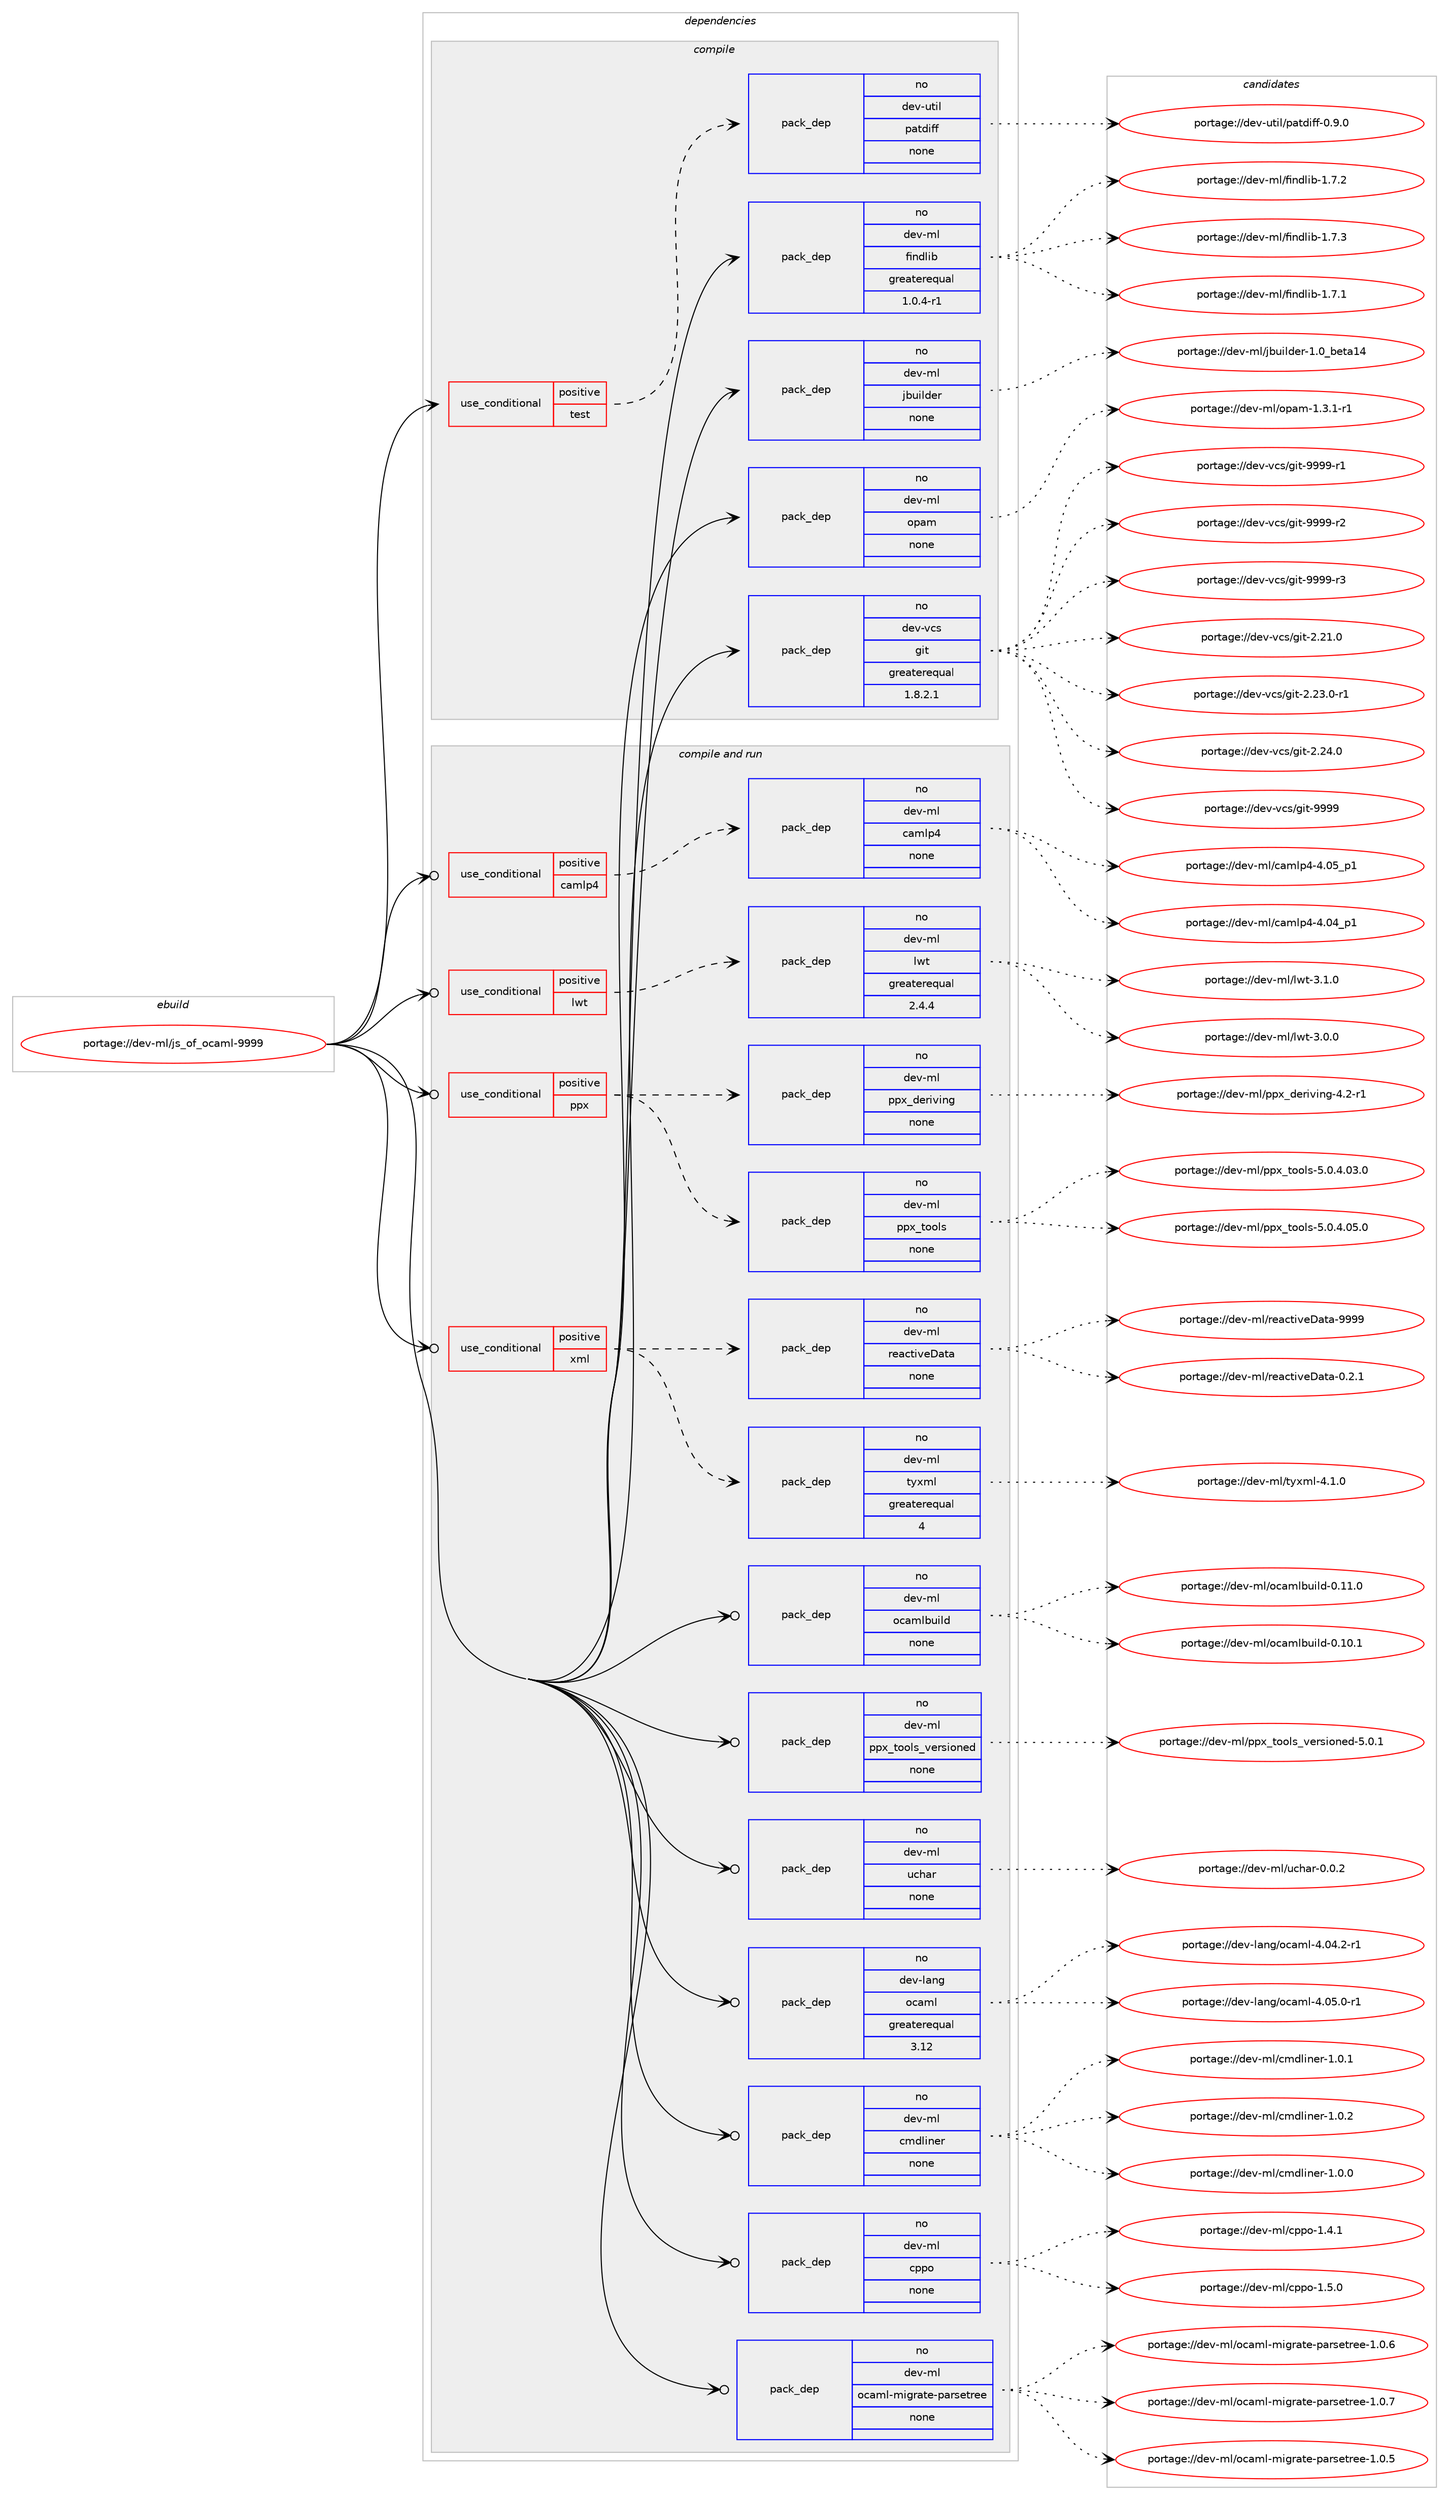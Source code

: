 digraph prolog {

# *************
# Graph options
# *************

newrank=true;
concentrate=true;
compound=true;
graph [rankdir=LR,fontname=Helvetica,fontsize=10,ranksep=1.5];#, ranksep=2.5, nodesep=0.2];
edge  [arrowhead=vee];
node  [fontname=Helvetica,fontsize=10];

# **********
# The ebuild
# **********

subgraph cluster_leftcol {
color=gray;
rank=same;
label=<<i>ebuild</i>>;
id [label="portage://dev-ml/js_of_ocaml-9999", color=red, width=4, href="../dev-ml/js_of_ocaml-9999.svg"];
}

# ****************
# The dependencies
# ****************

subgraph cluster_midcol {
color=gray;
label=<<i>dependencies</i>>;
subgraph cluster_compile {
fillcolor="#eeeeee";
style=filled;
label=<<i>compile</i>>;
subgraph cond22390 {
dependency106515 [label=<<TABLE BORDER="0" CELLBORDER="1" CELLSPACING="0" CELLPADDING="4"><TR><TD ROWSPAN="3" CELLPADDING="10">use_conditional</TD></TR><TR><TD>positive</TD></TR><TR><TD>test</TD></TR></TABLE>>, shape=none, color=red];
subgraph pack80981 {
dependency106516 [label=<<TABLE BORDER="0" CELLBORDER="1" CELLSPACING="0" CELLPADDING="4" WIDTH="220"><TR><TD ROWSPAN="6" CELLPADDING="30">pack_dep</TD></TR><TR><TD WIDTH="110">no</TD></TR><TR><TD>dev-util</TD></TR><TR><TD>patdiff</TD></TR><TR><TD>none</TD></TR><TR><TD></TD></TR></TABLE>>, shape=none, color=blue];
}
dependency106515:e -> dependency106516:w [weight=20,style="dashed",arrowhead="vee"];
}
id:e -> dependency106515:w [weight=20,style="solid",arrowhead="vee"];
subgraph pack80982 {
dependency106517 [label=<<TABLE BORDER="0" CELLBORDER="1" CELLSPACING="0" CELLPADDING="4" WIDTH="220"><TR><TD ROWSPAN="6" CELLPADDING="30">pack_dep</TD></TR><TR><TD WIDTH="110">no</TD></TR><TR><TD>dev-ml</TD></TR><TR><TD>findlib</TD></TR><TR><TD>greaterequal</TD></TR><TR><TD>1.0.4-r1</TD></TR></TABLE>>, shape=none, color=blue];
}
id:e -> dependency106517:w [weight=20,style="solid",arrowhead="vee"];
subgraph pack80983 {
dependency106518 [label=<<TABLE BORDER="0" CELLBORDER="1" CELLSPACING="0" CELLPADDING="4" WIDTH="220"><TR><TD ROWSPAN="6" CELLPADDING="30">pack_dep</TD></TR><TR><TD WIDTH="110">no</TD></TR><TR><TD>dev-ml</TD></TR><TR><TD>jbuilder</TD></TR><TR><TD>none</TD></TR><TR><TD></TD></TR></TABLE>>, shape=none, color=blue];
}
id:e -> dependency106518:w [weight=20,style="solid",arrowhead="vee"];
subgraph pack80984 {
dependency106519 [label=<<TABLE BORDER="0" CELLBORDER="1" CELLSPACING="0" CELLPADDING="4" WIDTH="220"><TR><TD ROWSPAN="6" CELLPADDING="30">pack_dep</TD></TR><TR><TD WIDTH="110">no</TD></TR><TR><TD>dev-ml</TD></TR><TR><TD>opam</TD></TR><TR><TD>none</TD></TR><TR><TD></TD></TR></TABLE>>, shape=none, color=blue];
}
id:e -> dependency106519:w [weight=20,style="solid",arrowhead="vee"];
subgraph pack80985 {
dependency106520 [label=<<TABLE BORDER="0" CELLBORDER="1" CELLSPACING="0" CELLPADDING="4" WIDTH="220"><TR><TD ROWSPAN="6" CELLPADDING="30">pack_dep</TD></TR><TR><TD WIDTH="110">no</TD></TR><TR><TD>dev-vcs</TD></TR><TR><TD>git</TD></TR><TR><TD>greaterequal</TD></TR><TR><TD>1.8.2.1</TD></TR></TABLE>>, shape=none, color=blue];
}
id:e -> dependency106520:w [weight=20,style="solid",arrowhead="vee"];
}
subgraph cluster_compileandrun {
fillcolor="#eeeeee";
style=filled;
label=<<i>compile and run</i>>;
subgraph cond22391 {
dependency106521 [label=<<TABLE BORDER="0" CELLBORDER="1" CELLSPACING="0" CELLPADDING="4"><TR><TD ROWSPAN="3" CELLPADDING="10">use_conditional</TD></TR><TR><TD>positive</TD></TR><TR><TD>camlp4</TD></TR></TABLE>>, shape=none, color=red];
subgraph pack80986 {
dependency106522 [label=<<TABLE BORDER="0" CELLBORDER="1" CELLSPACING="0" CELLPADDING="4" WIDTH="220"><TR><TD ROWSPAN="6" CELLPADDING="30">pack_dep</TD></TR><TR><TD WIDTH="110">no</TD></TR><TR><TD>dev-ml</TD></TR><TR><TD>camlp4</TD></TR><TR><TD>none</TD></TR><TR><TD></TD></TR></TABLE>>, shape=none, color=blue];
}
dependency106521:e -> dependency106522:w [weight=20,style="dashed",arrowhead="vee"];
}
id:e -> dependency106521:w [weight=20,style="solid",arrowhead="odotvee"];
subgraph cond22392 {
dependency106523 [label=<<TABLE BORDER="0" CELLBORDER="1" CELLSPACING="0" CELLPADDING="4"><TR><TD ROWSPAN="3" CELLPADDING="10">use_conditional</TD></TR><TR><TD>positive</TD></TR><TR><TD>lwt</TD></TR></TABLE>>, shape=none, color=red];
subgraph pack80987 {
dependency106524 [label=<<TABLE BORDER="0" CELLBORDER="1" CELLSPACING="0" CELLPADDING="4" WIDTH="220"><TR><TD ROWSPAN="6" CELLPADDING="30">pack_dep</TD></TR><TR><TD WIDTH="110">no</TD></TR><TR><TD>dev-ml</TD></TR><TR><TD>lwt</TD></TR><TR><TD>greaterequal</TD></TR><TR><TD>2.4.4</TD></TR></TABLE>>, shape=none, color=blue];
}
dependency106523:e -> dependency106524:w [weight=20,style="dashed",arrowhead="vee"];
}
id:e -> dependency106523:w [weight=20,style="solid",arrowhead="odotvee"];
subgraph cond22393 {
dependency106525 [label=<<TABLE BORDER="0" CELLBORDER="1" CELLSPACING="0" CELLPADDING="4"><TR><TD ROWSPAN="3" CELLPADDING="10">use_conditional</TD></TR><TR><TD>positive</TD></TR><TR><TD>ppx</TD></TR></TABLE>>, shape=none, color=red];
subgraph pack80988 {
dependency106526 [label=<<TABLE BORDER="0" CELLBORDER="1" CELLSPACING="0" CELLPADDING="4" WIDTH="220"><TR><TD ROWSPAN="6" CELLPADDING="30">pack_dep</TD></TR><TR><TD WIDTH="110">no</TD></TR><TR><TD>dev-ml</TD></TR><TR><TD>ppx_tools</TD></TR><TR><TD>none</TD></TR><TR><TD></TD></TR></TABLE>>, shape=none, color=blue];
}
dependency106525:e -> dependency106526:w [weight=20,style="dashed",arrowhead="vee"];
subgraph pack80989 {
dependency106527 [label=<<TABLE BORDER="0" CELLBORDER="1" CELLSPACING="0" CELLPADDING="4" WIDTH="220"><TR><TD ROWSPAN="6" CELLPADDING="30">pack_dep</TD></TR><TR><TD WIDTH="110">no</TD></TR><TR><TD>dev-ml</TD></TR><TR><TD>ppx_deriving</TD></TR><TR><TD>none</TD></TR><TR><TD></TD></TR></TABLE>>, shape=none, color=blue];
}
dependency106525:e -> dependency106527:w [weight=20,style="dashed",arrowhead="vee"];
}
id:e -> dependency106525:w [weight=20,style="solid",arrowhead="odotvee"];
subgraph cond22394 {
dependency106528 [label=<<TABLE BORDER="0" CELLBORDER="1" CELLSPACING="0" CELLPADDING="4"><TR><TD ROWSPAN="3" CELLPADDING="10">use_conditional</TD></TR><TR><TD>positive</TD></TR><TR><TD>xml</TD></TR></TABLE>>, shape=none, color=red];
subgraph pack80990 {
dependency106529 [label=<<TABLE BORDER="0" CELLBORDER="1" CELLSPACING="0" CELLPADDING="4" WIDTH="220"><TR><TD ROWSPAN="6" CELLPADDING="30">pack_dep</TD></TR><TR><TD WIDTH="110">no</TD></TR><TR><TD>dev-ml</TD></TR><TR><TD>tyxml</TD></TR><TR><TD>greaterequal</TD></TR><TR><TD>4</TD></TR></TABLE>>, shape=none, color=blue];
}
dependency106528:e -> dependency106529:w [weight=20,style="dashed",arrowhead="vee"];
subgraph pack80991 {
dependency106530 [label=<<TABLE BORDER="0" CELLBORDER="1" CELLSPACING="0" CELLPADDING="4" WIDTH="220"><TR><TD ROWSPAN="6" CELLPADDING="30">pack_dep</TD></TR><TR><TD WIDTH="110">no</TD></TR><TR><TD>dev-ml</TD></TR><TR><TD>reactiveData</TD></TR><TR><TD>none</TD></TR><TR><TD></TD></TR></TABLE>>, shape=none, color=blue];
}
dependency106528:e -> dependency106530:w [weight=20,style="dashed",arrowhead="vee"];
}
id:e -> dependency106528:w [weight=20,style="solid",arrowhead="odotvee"];
subgraph pack80992 {
dependency106531 [label=<<TABLE BORDER="0" CELLBORDER="1" CELLSPACING="0" CELLPADDING="4" WIDTH="220"><TR><TD ROWSPAN="6" CELLPADDING="30">pack_dep</TD></TR><TR><TD WIDTH="110">no</TD></TR><TR><TD>dev-lang</TD></TR><TR><TD>ocaml</TD></TR><TR><TD>greaterequal</TD></TR><TR><TD>3.12</TD></TR></TABLE>>, shape=none, color=blue];
}
id:e -> dependency106531:w [weight=20,style="solid",arrowhead="odotvee"];
subgraph pack80993 {
dependency106532 [label=<<TABLE BORDER="0" CELLBORDER="1" CELLSPACING="0" CELLPADDING="4" WIDTH="220"><TR><TD ROWSPAN="6" CELLPADDING="30">pack_dep</TD></TR><TR><TD WIDTH="110">no</TD></TR><TR><TD>dev-ml</TD></TR><TR><TD>cmdliner</TD></TR><TR><TD>none</TD></TR><TR><TD></TD></TR></TABLE>>, shape=none, color=blue];
}
id:e -> dependency106532:w [weight=20,style="solid",arrowhead="odotvee"];
subgraph pack80994 {
dependency106533 [label=<<TABLE BORDER="0" CELLBORDER="1" CELLSPACING="0" CELLPADDING="4" WIDTH="220"><TR><TD ROWSPAN="6" CELLPADDING="30">pack_dep</TD></TR><TR><TD WIDTH="110">no</TD></TR><TR><TD>dev-ml</TD></TR><TR><TD>cppo</TD></TR><TR><TD>none</TD></TR><TR><TD></TD></TR></TABLE>>, shape=none, color=blue];
}
id:e -> dependency106533:w [weight=20,style="solid",arrowhead="odotvee"];
subgraph pack80995 {
dependency106534 [label=<<TABLE BORDER="0" CELLBORDER="1" CELLSPACING="0" CELLPADDING="4" WIDTH="220"><TR><TD ROWSPAN="6" CELLPADDING="30">pack_dep</TD></TR><TR><TD WIDTH="110">no</TD></TR><TR><TD>dev-ml</TD></TR><TR><TD>ocaml-migrate-parsetree</TD></TR><TR><TD>none</TD></TR><TR><TD></TD></TR></TABLE>>, shape=none, color=blue];
}
id:e -> dependency106534:w [weight=20,style="solid",arrowhead="odotvee"];
subgraph pack80996 {
dependency106535 [label=<<TABLE BORDER="0" CELLBORDER="1" CELLSPACING="0" CELLPADDING="4" WIDTH="220"><TR><TD ROWSPAN="6" CELLPADDING="30">pack_dep</TD></TR><TR><TD WIDTH="110">no</TD></TR><TR><TD>dev-ml</TD></TR><TR><TD>ocamlbuild</TD></TR><TR><TD>none</TD></TR><TR><TD></TD></TR></TABLE>>, shape=none, color=blue];
}
id:e -> dependency106535:w [weight=20,style="solid",arrowhead="odotvee"];
subgraph pack80997 {
dependency106536 [label=<<TABLE BORDER="0" CELLBORDER="1" CELLSPACING="0" CELLPADDING="4" WIDTH="220"><TR><TD ROWSPAN="6" CELLPADDING="30">pack_dep</TD></TR><TR><TD WIDTH="110">no</TD></TR><TR><TD>dev-ml</TD></TR><TR><TD>ppx_tools_versioned</TD></TR><TR><TD>none</TD></TR><TR><TD></TD></TR></TABLE>>, shape=none, color=blue];
}
id:e -> dependency106536:w [weight=20,style="solid",arrowhead="odotvee"];
subgraph pack80998 {
dependency106537 [label=<<TABLE BORDER="0" CELLBORDER="1" CELLSPACING="0" CELLPADDING="4" WIDTH="220"><TR><TD ROWSPAN="6" CELLPADDING="30">pack_dep</TD></TR><TR><TD WIDTH="110">no</TD></TR><TR><TD>dev-ml</TD></TR><TR><TD>uchar</TD></TR><TR><TD>none</TD></TR><TR><TD></TD></TR></TABLE>>, shape=none, color=blue];
}
id:e -> dependency106537:w [weight=20,style="solid",arrowhead="odotvee"];
}
subgraph cluster_run {
fillcolor="#eeeeee";
style=filled;
label=<<i>run</i>>;
}
}

# **************
# The candidates
# **************

subgraph cluster_choices {
rank=same;
color=gray;
label=<<i>candidates</i>>;

subgraph choice80981 {
color=black;
nodesep=1;
choiceportage100101118451171161051084711297116100105102102454846574648 [label="portage://dev-util/patdiff-0.9.0", color=red, width=4,href="../dev-util/patdiff-0.9.0.svg"];
dependency106516:e -> choiceportage100101118451171161051084711297116100105102102454846574648:w [style=dotted,weight="100"];
}
subgraph choice80982 {
color=black;
nodesep=1;
choiceportage100101118451091084710210511010010810598454946554649 [label="portage://dev-ml/findlib-1.7.1", color=red, width=4,href="../dev-ml/findlib-1.7.1.svg"];
choiceportage100101118451091084710210511010010810598454946554650 [label="portage://dev-ml/findlib-1.7.2", color=red, width=4,href="../dev-ml/findlib-1.7.2.svg"];
choiceportage100101118451091084710210511010010810598454946554651 [label="portage://dev-ml/findlib-1.7.3", color=red, width=4,href="../dev-ml/findlib-1.7.3.svg"];
dependency106517:e -> choiceportage100101118451091084710210511010010810598454946554649:w [style=dotted,weight="100"];
dependency106517:e -> choiceportage100101118451091084710210511010010810598454946554650:w [style=dotted,weight="100"];
dependency106517:e -> choiceportage100101118451091084710210511010010810598454946554651:w [style=dotted,weight="100"];
}
subgraph choice80983 {
color=black;
nodesep=1;
choiceportage100101118451091084710698117105108100101114454946489598101116974952 [label="portage://dev-ml/jbuilder-1.0_beta14", color=red, width=4,href="../dev-ml/jbuilder-1.0_beta14.svg"];
dependency106518:e -> choiceportage100101118451091084710698117105108100101114454946489598101116974952:w [style=dotted,weight="100"];
}
subgraph choice80984 {
color=black;
nodesep=1;
choiceportage1001011184510910847111112971094549465146494511449 [label="portage://dev-ml/opam-1.3.1-r1", color=red, width=4,href="../dev-ml/opam-1.3.1-r1.svg"];
dependency106519:e -> choiceportage1001011184510910847111112971094549465146494511449:w [style=dotted,weight="100"];
}
subgraph choice80985 {
color=black;
nodesep=1;
choiceportage10010111845118991154710310511645504650494648 [label="portage://dev-vcs/git-2.21.0", color=red, width=4,href="../dev-vcs/git-2.21.0.svg"];
choiceportage100101118451189911547103105116455046505146484511449 [label="portage://dev-vcs/git-2.23.0-r1", color=red, width=4,href="../dev-vcs/git-2.23.0-r1.svg"];
choiceportage10010111845118991154710310511645504650524648 [label="portage://dev-vcs/git-2.24.0", color=red, width=4,href="../dev-vcs/git-2.24.0.svg"];
choiceportage1001011184511899115471031051164557575757 [label="portage://dev-vcs/git-9999", color=red, width=4,href="../dev-vcs/git-9999.svg"];
choiceportage10010111845118991154710310511645575757574511449 [label="portage://dev-vcs/git-9999-r1", color=red, width=4,href="../dev-vcs/git-9999-r1.svg"];
choiceportage10010111845118991154710310511645575757574511450 [label="portage://dev-vcs/git-9999-r2", color=red, width=4,href="../dev-vcs/git-9999-r2.svg"];
choiceportage10010111845118991154710310511645575757574511451 [label="portage://dev-vcs/git-9999-r3", color=red, width=4,href="../dev-vcs/git-9999-r3.svg"];
dependency106520:e -> choiceportage10010111845118991154710310511645504650494648:w [style=dotted,weight="100"];
dependency106520:e -> choiceportage100101118451189911547103105116455046505146484511449:w [style=dotted,weight="100"];
dependency106520:e -> choiceportage10010111845118991154710310511645504650524648:w [style=dotted,weight="100"];
dependency106520:e -> choiceportage1001011184511899115471031051164557575757:w [style=dotted,weight="100"];
dependency106520:e -> choiceportage10010111845118991154710310511645575757574511449:w [style=dotted,weight="100"];
dependency106520:e -> choiceportage10010111845118991154710310511645575757574511450:w [style=dotted,weight="100"];
dependency106520:e -> choiceportage10010111845118991154710310511645575757574511451:w [style=dotted,weight="100"];
}
subgraph choice80986 {
color=black;
nodesep=1;
choiceportage100101118451091084799971091081125245524648529511249 [label="portage://dev-ml/camlp4-4.04_p1", color=red, width=4,href="../dev-ml/camlp4-4.04_p1.svg"];
choiceportage100101118451091084799971091081125245524648539511249 [label="portage://dev-ml/camlp4-4.05_p1", color=red, width=4,href="../dev-ml/camlp4-4.05_p1.svg"];
dependency106522:e -> choiceportage100101118451091084799971091081125245524648529511249:w [style=dotted,weight="100"];
dependency106522:e -> choiceportage100101118451091084799971091081125245524648539511249:w [style=dotted,weight="100"];
}
subgraph choice80987 {
color=black;
nodesep=1;
choiceportage1001011184510910847108119116455146484648 [label="portage://dev-ml/lwt-3.0.0", color=red, width=4,href="../dev-ml/lwt-3.0.0.svg"];
choiceportage1001011184510910847108119116455146494648 [label="portage://dev-ml/lwt-3.1.0", color=red, width=4,href="../dev-ml/lwt-3.1.0.svg"];
dependency106524:e -> choiceportage1001011184510910847108119116455146484648:w [style=dotted,weight="100"];
dependency106524:e -> choiceportage1001011184510910847108119116455146494648:w [style=dotted,weight="100"];
}
subgraph choice80988 {
color=black;
nodesep=1;
choiceportage1001011184510910847112112120951161111111081154553464846524648514648 [label="portage://dev-ml/ppx_tools-5.0.4.03.0", color=red, width=4,href="../dev-ml/ppx_tools-5.0.4.03.0.svg"];
choiceportage1001011184510910847112112120951161111111081154553464846524648534648 [label="portage://dev-ml/ppx_tools-5.0.4.05.0", color=red, width=4,href="../dev-ml/ppx_tools-5.0.4.05.0.svg"];
dependency106526:e -> choiceportage1001011184510910847112112120951161111111081154553464846524648514648:w [style=dotted,weight="100"];
dependency106526:e -> choiceportage1001011184510910847112112120951161111111081154553464846524648534648:w [style=dotted,weight="100"];
}
subgraph choice80989 {
color=black;
nodesep=1;
choiceportage100101118451091084711211212095100101114105118105110103455246504511449 [label="portage://dev-ml/ppx_deriving-4.2-r1", color=red, width=4,href="../dev-ml/ppx_deriving-4.2-r1.svg"];
dependency106527:e -> choiceportage100101118451091084711211212095100101114105118105110103455246504511449:w [style=dotted,weight="100"];
}
subgraph choice80990 {
color=black;
nodesep=1;
choiceportage1001011184510910847116121120109108455246494648 [label="portage://dev-ml/tyxml-4.1.0", color=red, width=4,href="../dev-ml/tyxml-4.1.0.svg"];
dependency106529:e -> choiceportage1001011184510910847116121120109108455246494648:w [style=dotted,weight="100"];
}
subgraph choice80991 {
color=black;
nodesep=1;
choiceportage10010111845109108471141019799116105118101689711697454846504649 [label="portage://dev-ml/reactiveData-0.2.1", color=red, width=4,href="../dev-ml/reactiveData-0.2.1.svg"];
choiceportage100101118451091084711410197991161051181016897116974557575757 [label="portage://dev-ml/reactiveData-9999", color=red, width=4,href="../dev-ml/reactiveData-9999.svg"];
dependency106530:e -> choiceportage10010111845109108471141019799116105118101689711697454846504649:w [style=dotted,weight="100"];
dependency106530:e -> choiceportage100101118451091084711410197991161051181016897116974557575757:w [style=dotted,weight="100"];
}
subgraph choice80992 {
color=black;
nodesep=1;
choiceportage1001011184510897110103471119997109108455246485246504511449 [label="portage://dev-lang/ocaml-4.04.2-r1", color=red, width=4,href="../dev-lang/ocaml-4.04.2-r1.svg"];
choiceportage1001011184510897110103471119997109108455246485346484511449 [label="portage://dev-lang/ocaml-4.05.0-r1", color=red, width=4,href="../dev-lang/ocaml-4.05.0-r1.svg"];
dependency106531:e -> choiceportage1001011184510897110103471119997109108455246485246504511449:w [style=dotted,weight="100"];
dependency106531:e -> choiceportage1001011184510897110103471119997109108455246485346484511449:w [style=dotted,weight="100"];
}
subgraph choice80993 {
color=black;
nodesep=1;
choiceportage100101118451091084799109100108105110101114454946484648 [label="portage://dev-ml/cmdliner-1.0.0", color=red, width=4,href="../dev-ml/cmdliner-1.0.0.svg"];
choiceportage100101118451091084799109100108105110101114454946484649 [label="portage://dev-ml/cmdliner-1.0.1", color=red, width=4,href="../dev-ml/cmdliner-1.0.1.svg"];
choiceportage100101118451091084799109100108105110101114454946484650 [label="portage://dev-ml/cmdliner-1.0.2", color=red, width=4,href="../dev-ml/cmdliner-1.0.2.svg"];
dependency106532:e -> choiceportage100101118451091084799109100108105110101114454946484648:w [style=dotted,weight="100"];
dependency106532:e -> choiceportage100101118451091084799109100108105110101114454946484649:w [style=dotted,weight="100"];
dependency106532:e -> choiceportage100101118451091084799109100108105110101114454946484650:w [style=dotted,weight="100"];
}
subgraph choice80994 {
color=black;
nodesep=1;
choiceportage100101118451091084799112112111454946524649 [label="portage://dev-ml/cppo-1.4.1", color=red, width=4,href="../dev-ml/cppo-1.4.1.svg"];
choiceportage100101118451091084799112112111454946534648 [label="portage://dev-ml/cppo-1.5.0", color=red, width=4,href="../dev-ml/cppo-1.5.0.svg"];
dependency106533:e -> choiceportage100101118451091084799112112111454946524649:w [style=dotted,weight="100"];
dependency106533:e -> choiceportage100101118451091084799112112111454946534648:w [style=dotted,weight="100"];
}
subgraph choice80995 {
color=black;
nodesep=1;
choiceportage1001011184510910847111999710910845109105103114971161014511297114115101116114101101454946484653 [label="portage://dev-ml/ocaml-migrate-parsetree-1.0.5", color=red, width=4,href="../dev-ml/ocaml-migrate-parsetree-1.0.5.svg"];
choiceportage1001011184510910847111999710910845109105103114971161014511297114115101116114101101454946484654 [label="portage://dev-ml/ocaml-migrate-parsetree-1.0.6", color=red, width=4,href="../dev-ml/ocaml-migrate-parsetree-1.0.6.svg"];
choiceportage1001011184510910847111999710910845109105103114971161014511297114115101116114101101454946484655 [label="portage://dev-ml/ocaml-migrate-parsetree-1.0.7", color=red, width=4,href="../dev-ml/ocaml-migrate-parsetree-1.0.7.svg"];
dependency106534:e -> choiceportage1001011184510910847111999710910845109105103114971161014511297114115101116114101101454946484653:w [style=dotted,weight="100"];
dependency106534:e -> choiceportage1001011184510910847111999710910845109105103114971161014511297114115101116114101101454946484654:w [style=dotted,weight="100"];
dependency106534:e -> choiceportage1001011184510910847111999710910845109105103114971161014511297114115101116114101101454946484655:w [style=dotted,weight="100"];
}
subgraph choice80996 {
color=black;
nodesep=1;
choiceportage100101118451091084711199971091089811710510810045484649484649 [label="portage://dev-ml/ocamlbuild-0.10.1", color=red, width=4,href="../dev-ml/ocamlbuild-0.10.1.svg"];
choiceportage100101118451091084711199971091089811710510810045484649494648 [label="portage://dev-ml/ocamlbuild-0.11.0", color=red, width=4,href="../dev-ml/ocamlbuild-0.11.0.svg"];
dependency106535:e -> choiceportage100101118451091084711199971091089811710510810045484649484649:w [style=dotted,weight="100"];
dependency106535:e -> choiceportage100101118451091084711199971091089811710510810045484649494648:w [style=dotted,weight="100"];
}
subgraph choice80997 {
color=black;
nodesep=1;
choiceportage10010111845109108471121121209511611111110811595118101114115105111110101100455346484649 [label="portage://dev-ml/ppx_tools_versioned-5.0.1", color=red, width=4,href="../dev-ml/ppx_tools_versioned-5.0.1.svg"];
dependency106536:e -> choiceportage10010111845109108471121121209511611111110811595118101114115105111110101100455346484649:w [style=dotted,weight="100"];
}
subgraph choice80998 {
color=black;
nodesep=1;
choiceportage10010111845109108471179910497114454846484650 [label="portage://dev-ml/uchar-0.0.2", color=red, width=4,href="../dev-ml/uchar-0.0.2.svg"];
dependency106537:e -> choiceportage10010111845109108471179910497114454846484650:w [style=dotted,weight="100"];
}
}

}
